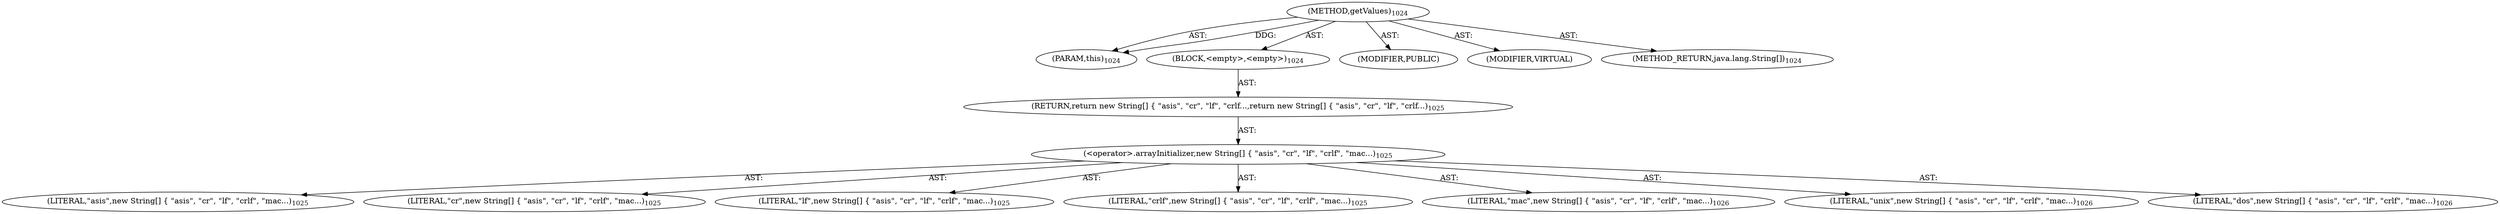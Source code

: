 digraph "getValues" {  
"111669149741" [label = <(METHOD,getValues)<SUB>1024</SUB>> ]
"115964117068" [label = <(PARAM,this)<SUB>1024</SUB>> ]
"25769803972" [label = <(BLOCK,&lt;empty&gt;,&lt;empty&gt;)<SUB>1024</SUB>> ]
"146028888090" [label = <(RETURN,return new String[] { &quot;asis&quot;, &quot;cr&quot;, &quot;lf&quot;, &quot;crlf...,return new String[] { &quot;asis&quot;, &quot;cr&quot;, &quot;lf&quot;, &quot;crlf...)<SUB>1025</SUB>> ]
"30064771900" [label = <(&lt;operator&gt;.arrayInitializer,new String[] { &quot;asis&quot;, &quot;cr&quot;, &quot;lf&quot;, &quot;crlf&quot;, &quot;mac...)<SUB>1025</SUB>> ]
"90194313365" [label = <(LITERAL,&quot;asis&quot;,new String[] { &quot;asis&quot;, &quot;cr&quot;, &quot;lf&quot;, &quot;crlf&quot;, &quot;mac...)<SUB>1025</SUB>> ]
"90194313366" [label = <(LITERAL,&quot;cr&quot;,new String[] { &quot;asis&quot;, &quot;cr&quot;, &quot;lf&quot;, &quot;crlf&quot;, &quot;mac...)<SUB>1025</SUB>> ]
"90194313367" [label = <(LITERAL,&quot;lf&quot;,new String[] { &quot;asis&quot;, &quot;cr&quot;, &quot;lf&quot;, &quot;crlf&quot;, &quot;mac...)<SUB>1025</SUB>> ]
"90194313368" [label = <(LITERAL,&quot;crlf&quot;,new String[] { &quot;asis&quot;, &quot;cr&quot;, &quot;lf&quot;, &quot;crlf&quot;, &quot;mac...)<SUB>1025</SUB>> ]
"90194313369" [label = <(LITERAL,&quot;mac&quot;,new String[] { &quot;asis&quot;, &quot;cr&quot;, &quot;lf&quot;, &quot;crlf&quot;, &quot;mac...)<SUB>1026</SUB>> ]
"90194313370" [label = <(LITERAL,&quot;unix&quot;,new String[] { &quot;asis&quot;, &quot;cr&quot;, &quot;lf&quot;, &quot;crlf&quot;, &quot;mac...)<SUB>1026</SUB>> ]
"90194313371" [label = <(LITERAL,&quot;dos&quot;,new String[] { &quot;asis&quot;, &quot;cr&quot;, &quot;lf&quot;, &quot;crlf&quot;, &quot;mac...)<SUB>1026</SUB>> ]
"133143986328" [label = <(MODIFIER,PUBLIC)> ]
"133143986329" [label = <(MODIFIER,VIRTUAL)> ]
"128849018925" [label = <(METHOD_RETURN,java.lang.String[])<SUB>1024</SUB>> ]
  "111669149741" -> "115964117068"  [ label = "AST: "] 
  "111669149741" -> "25769803972"  [ label = "AST: "] 
  "111669149741" -> "133143986328"  [ label = "AST: "] 
  "111669149741" -> "133143986329"  [ label = "AST: "] 
  "111669149741" -> "128849018925"  [ label = "AST: "] 
  "25769803972" -> "146028888090"  [ label = "AST: "] 
  "146028888090" -> "30064771900"  [ label = "AST: "] 
  "30064771900" -> "90194313365"  [ label = "AST: "] 
  "30064771900" -> "90194313366"  [ label = "AST: "] 
  "30064771900" -> "90194313367"  [ label = "AST: "] 
  "30064771900" -> "90194313368"  [ label = "AST: "] 
  "30064771900" -> "90194313369"  [ label = "AST: "] 
  "30064771900" -> "90194313370"  [ label = "AST: "] 
  "30064771900" -> "90194313371"  [ label = "AST: "] 
  "111669149741" -> "115964117068"  [ label = "DDG: "] 
}

